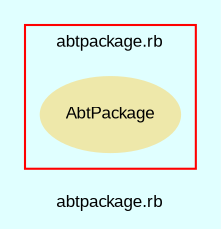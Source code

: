 digraph TopLevel {
    compound = true
    bgcolor = lightcyan1
    fontname = Arial
    fontsize = 8
    label = "abtpackage.rb"
    node [
        fontname = Arial,
        fontsize = 8,
        color = black
    ]

    subgraph cluster_4 {
        fontname = Arial
        color = red
        label = "abtpackage.rb"
        AbtPackage [
            fontcolor = black,
            URL = "classes/AbtPackage.html",
            shape = ellipse,
            color = palegoldenrod,
            style = filled,
            label = "AbtPackage"
        ]

    }

}

